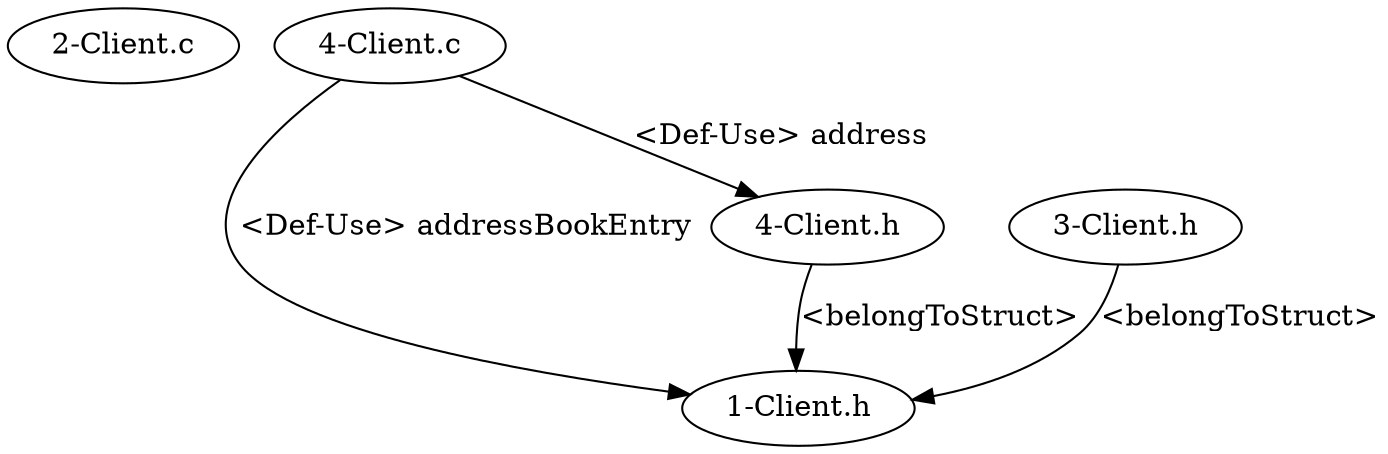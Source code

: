 digraph {
1 [label = "2-Client.c"];
2 [label = "4-Client.c"];
3 [label = "1-Client.h"];
4 [label = "3-Client.h"];
5 [label = "4-Client.h"];
4 -> 3[label="<belongToStruct>"];
5 -> 3[label="<belongToStruct>"];
2 -> 5[label="<Def-Use> address"];
2 -> 3[label="<Def-Use> addressBookEntry"];
}